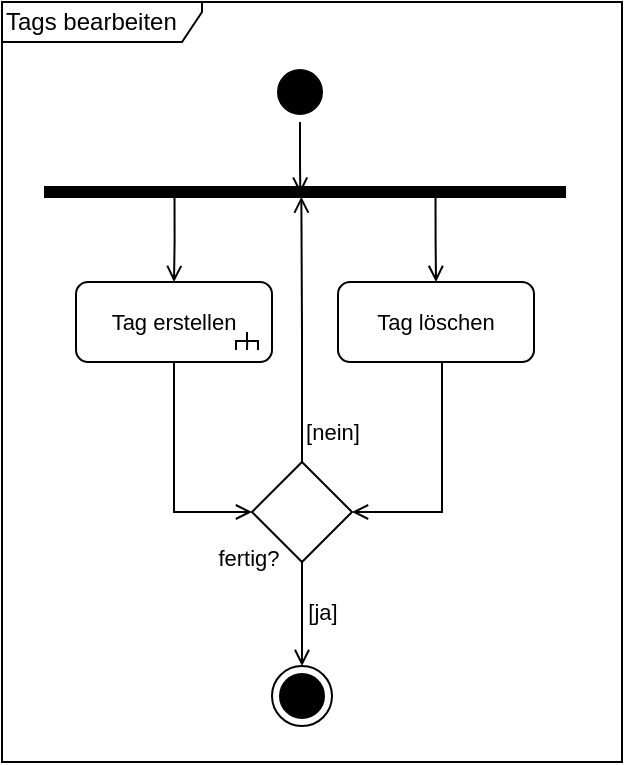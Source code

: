 <mxfile version="24.4.4" type="github">
  <diagram name="Seite-1" id="uiEVvNNgFcN07YFnaSHW">
    <mxGraphModel dx="1018" dy="515" grid="1" gridSize="10" guides="1" tooltips="1" connect="1" arrows="1" fold="1" page="1" pageScale="1" pageWidth="840" pageHeight="1000" math="0" shadow="0">
      <root>
        <mxCell id="0" />
        <mxCell id="1" parent="0" />
        <mxCell id="I-S3wze22YUGqL7Zf7O3-4" style="edgeStyle=orthogonalEdgeStyle;rounded=0;orthogonalLoop=1;jettySize=auto;html=1;strokeColor=default;align=center;verticalAlign=middle;fontFamily=Helvetica;fontSize=11;fontColor=default;labelBackgroundColor=default;endArrow=open;endFill=0;entryX=0.507;entryY=0.267;entryDx=0;entryDy=0;entryPerimeter=0;" edge="1" parent="1" source="I-S3wze22YUGqL7Zf7O3-5" target="I-S3wze22YUGqL7Zf7O3-22">
          <mxGeometry relative="1" as="geometry">
            <mxPoint x="370" y="260" as="targetPoint" />
          </mxGeometry>
        </mxCell>
        <mxCell id="I-S3wze22YUGqL7Zf7O3-20" style="edgeStyle=orthogonalEdgeStyle;rounded=0;orthogonalLoop=1;jettySize=auto;html=1;entryX=0.5;entryY=0;entryDx=0;entryDy=0;strokeColor=default;align=center;verticalAlign=middle;fontFamily=Helvetica;fontSize=11;fontColor=default;labelBackgroundColor=default;endArrow=open;endFill=0;" edge="1" parent="1" source="I-S3wze22YUGqL7Zf7O3-5" target="I-S3wze22YUGqL7Zf7O3-19">
          <mxGeometry relative="1" as="geometry" />
        </mxCell>
        <mxCell id="I-S3wze22YUGqL7Zf7O3-5" value="" style="rhombus;whiteSpace=wrap;html=1;" vertex="1" parent="1">
          <mxGeometry x="345" y="340" width="50" height="50" as="geometry" />
        </mxCell>
        <mxCell id="I-S3wze22YUGqL7Zf7O3-6" style="edgeStyle=orthogonalEdgeStyle;rounded=0;orthogonalLoop=1;jettySize=auto;html=1;entryX=1;entryY=0.5;entryDx=0;entryDy=0;strokeColor=default;align=center;verticalAlign=middle;fontFamily=Helvetica;fontSize=11;fontColor=default;labelBackgroundColor=default;endArrow=open;endFill=0;" edge="1" parent="1" source="I-S3wze22YUGqL7Zf7O3-7" target="I-S3wze22YUGqL7Zf7O3-5">
          <mxGeometry relative="1" as="geometry">
            <Array as="points">
              <mxPoint x="440" y="365" />
            </Array>
          </mxGeometry>
        </mxCell>
        <mxCell id="I-S3wze22YUGqL7Zf7O3-7" value="Tag löschen" style="rounded=1;whiteSpace=wrap;html=1;fontFamily=Helvetica;fontSize=11;fontColor=default;labelBackgroundColor=default;" vertex="1" parent="1">
          <mxGeometry x="388" y="250" width="98" height="40" as="geometry" />
        </mxCell>
        <mxCell id="I-S3wze22YUGqL7Zf7O3-8" style="edgeStyle=orthogonalEdgeStyle;rounded=0;orthogonalLoop=1;jettySize=auto;html=1;entryX=0;entryY=0.5;entryDx=0;entryDy=0;strokeColor=default;align=center;verticalAlign=middle;fontFamily=Helvetica;fontSize=11;fontColor=default;labelBackgroundColor=default;endArrow=open;endFill=0;" edge="1" parent="1" source="I-S3wze22YUGqL7Zf7O3-9" target="I-S3wze22YUGqL7Zf7O3-5">
          <mxGeometry relative="1" as="geometry">
            <Array as="points">
              <mxPoint x="306" y="365" />
            </Array>
          </mxGeometry>
        </mxCell>
        <mxCell id="I-S3wze22YUGqL7Zf7O3-9" value="Tag erstellen" style="rounded=1;whiteSpace=wrap;html=1;fontFamily=Helvetica;fontSize=11;fontColor=default;labelBackgroundColor=default;" vertex="1" parent="1">
          <mxGeometry x="257" y="250" width="98" height="40" as="geometry" />
        </mxCell>
        <mxCell id="I-S3wze22YUGqL7Zf7O3-12" value="fertig?" style="text;html=1;align=center;verticalAlign=middle;resizable=0;points=[];autosize=1;strokeColor=none;fillColor=none;fontFamily=Helvetica;fontSize=11;fontColor=default;labelBackgroundColor=default;" vertex="1" parent="1">
          <mxGeometry x="318" y="373" width="50" height="30" as="geometry" />
        </mxCell>
        <mxCell id="I-S3wze22YUGqL7Zf7O3-13" value="[nein]" style="text;html=1;align=center;verticalAlign=middle;resizable=0;points=[];autosize=1;strokeColor=none;fillColor=none;fontFamily=Helvetica;fontSize=11;fontColor=default;labelBackgroundColor=default;" vertex="1" parent="1">
          <mxGeometry x="360" y="310" width="50" height="30" as="geometry" />
        </mxCell>
        <mxCell id="I-S3wze22YUGqL7Zf7O3-14" value="" style="strokeWidth=1;html=1;shape=mxgraph.flowchart.annotation_2;align=left;labelPosition=right;pointerEvents=1;rotation=90;fontFamily=Helvetica;fontSize=11;fontColor=default;labelBackgroundColor=default;" vertex="1" parent="1">
          <mxGeometry x="338" y="274" width="9" height="11" as="geometry" />
        </mxCell>
        <mxCell id="I-S3wze22YUGqL7Zf7O3-15" value="" style="endArrow=none;html=1;rounded=0;entryX=0.519;entryY=0.49;entryDx=0;entryDy=0;entryPerimeter=0;exitX=1;exitY=0.5;exitDx=0;exitDy=0;exitPerimeter=0;strokeWidth=1;strokeColor=default;align=center;verticalAlign=middle;fontFamily=Helvetica;fontSize=11;fontColor=default;labelBackgroundColor=default;edgeStyle=orthogonalEdgeStyle;" edge="1" parent="1" source="I-S3wze22YUGqL7Zf7O3-14" target="I-S3wze22YUGqL7Zf7O3-14">
          <mxGeometry width="50" height="50" relative="1" as="geometry">
            <mxPoint x="-288" y="381.5" as="sourcePoint" />
            <mxPoint x="-225" y="411.5" as="targetPoint" />
          </mxGeometry>
        </mxCell>
        <mxCell id="I-S3wze22YUGqL7Zf7O3-16" value="Tags bearbeiten" style="shape=umlFrame;whiteSpace=wrap;html=1;pointerEvents=0;width=100;height=20;align=left;" vertex="1" parent="1">
          <mxGeometry x="220" y="110" width="310" height="380" as="geometry" />
        </mxCell>
        <mxCell id="I-S3wze22YUGqL7Zf7O3-18" style="edgeStyle=orthogonalEdgeStyle;rounded=0;orthogonalLoop=1;jettySize=auto;html=1;endArrow=open;endFill=0;entryX=0.509;entryY=0.417;entryDx=0;entryDy=0;entryPerimeter=0;" edge="1" parent="1" source="I-S3wze22YUGqL7Zf7O3-17" target="I-S3wze22YUGqL7Zf7O3-22">
          <mxGeometry relative="1" as="geometry">
            <mxPoint x="370" y="210" as="targetPoint" />
          </mxGeometry>
        </mxCell>
        <mxCell id="I-S3wze22YUGqL7Zf7O3-17" value="" style="ellipse;html=1;shape=startState;fillColor=#000000;strokeColor=#000000;" vertex="1" parent="1">
          <mxGeometry x="354" y="140" width="30" height="30" as="geometry" />
        </mxCell>
        <mxCell id="I-S3wze22YUGqL7Zf7O3-19" value="" style="ellipse;html=1;shape=endState;fillColor=#000000;strokeColor=#000000;fontFamily=Helvetica;fontSize=11;fontColor=default;labelBackgroundColor=default;" vertex="1" parent="1">
          <mxGeometry x="355" y="442" width="30" height="30" as="geometry" />
        </mxCell>
        <mxCell id="I-S3wze22YUGqL7Zf7O3-21" value="[ja]" style="text;html=1;align=center;verticalAlign=middle;resizable=0;points=[];autosize=1;strokeColor=none;fillColor=none;fontFamily=Helvetica;fontSize=11;fontColor=default;labelBackgroundColor=default;" vertex="1" parent="1">
          <mxGeometry x="360" y="400" width="40" height="30" as="geometry" />
        </mxCell>
        <mxCell id="I-S3wze22YUGqL7Zf7O3-23" style="edgeStyle=orthogonalEdgeStyle;rounded=0;orthogonalLoop=1;jettySize=auto;html=1;exitX=0.25;exitY=0.5;exitDx=0;exitDy=0;exitPerimeter=0;entryX=0.5;entryY=0;entryDx=0;entryDy=0;strokeColor=default;align=center;verticalAlign=middle;fontFamily=Helvetica;fontSize=11;fontColor=default;labelBackgroundColor=default;endArrow=open;endFill=0;" edge="1" parent="1" source="I-S3wze22YUGqL7Zf7O3-22" target="I-S3wze22YUGqL7Zf7O3-7">
          <mxGeometry relative="1" as="geometry" />
        </mxCell>
        <mxCell id="I-S3wze22YUGqL7Zf7O3-24" style="edgeStyle=orthogonalEdgeStyle;rounded=0;orthogonalLoop=1;jettySize=auto;html=1;exitX=0.75;exitY=0.5;exitDx=0;exitDy=0;exitPerimeter=0;entryX=0.5;entryY=0;entryDx=0;entryDy=0;strokeColor=default;align=center;verticalAlign=middle;fontFamily=Helvetica;fontSize=11;fontColor=default;labelBackgroundColor=default;endArrow=open;endFill=0;" edge="1" parent="1" source="I-S3wze22YUGqL7Zf7O3-22" target="I-S3wze22YUGqL7Zf7O3-9">
          <mxGeometry relative="1" as="geometry" />
        </mxCell>
        <mxCell id="I-S3wze22YUGqL7Zf7O3-22" value="" style="shape=line;html=1;strokeWidth=6;strokeColor=#000000;fillColor=#000000;fontFamily=Helvetica;fontSize=11;fontColor=default;labelBackgroundColor=default;rotation=-180;" vertex="1" parent="1">
          <mxGeometry x="241" y="200" width="261" height="10" as="geometry" />
        </mxCell>
      </root>
    </mxGraphModel>
  </diagram>
</mxfile>
